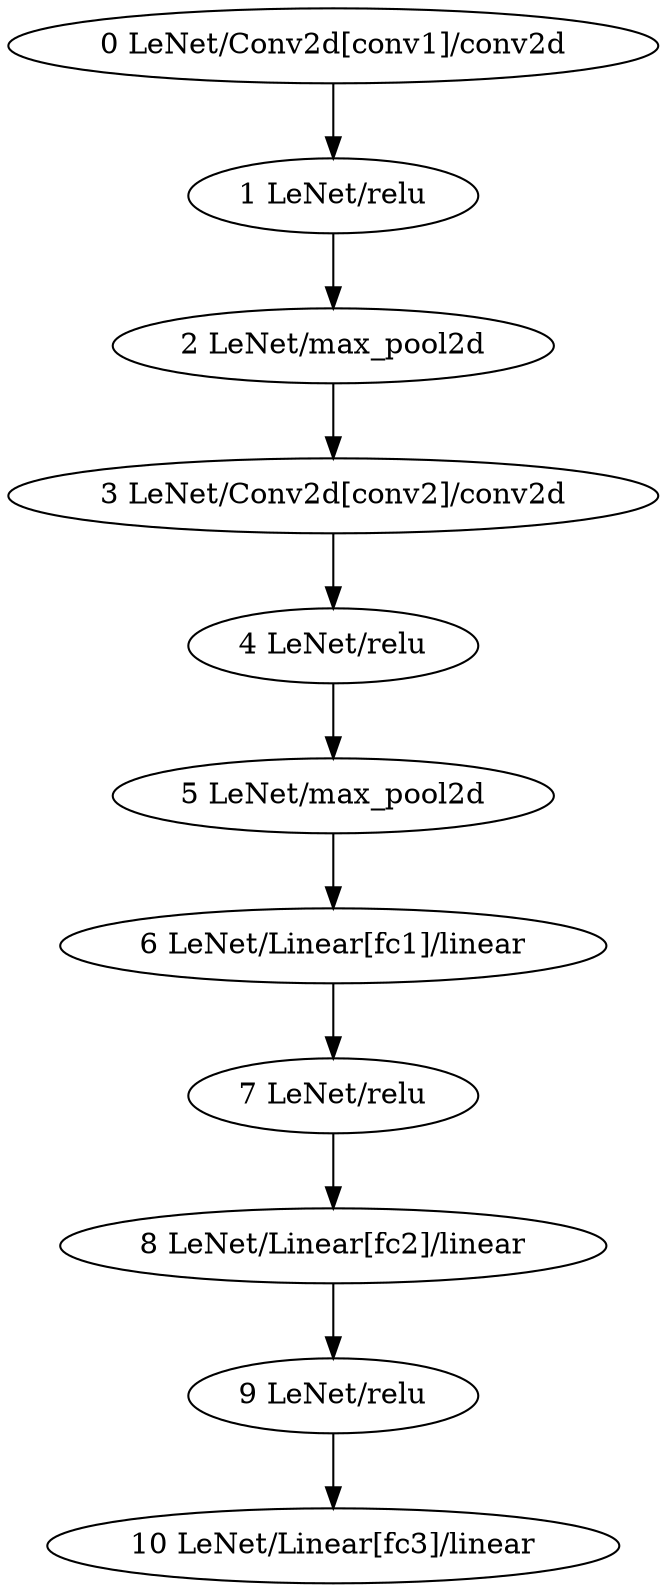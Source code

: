 strict digraph  {
"0 LeNet/Conv2d[conv1]/conv2d" [id=0, scope="LeNet/Conv2d[conv1]", type=conv2d];
"1 LeNet/relu" [id=1, scope=LeNet, type=relu];
"2 LeNet/max_pool2d" [id=2, scope=LeNet, type=max_pool2d];
"3 LeNet/Conv2d[conv2]/conv2d" [id=3, scope="LeNet/Conv2d[conv2]", type=conv2d];
"4 LeNet/relu" [id=4, scope=LeNet, type=relu];
"5 LeNet/max_pool2d" [id=5, scope=LeNet, type=max_pool2d];
"6 LeNet/Linear[fc1]/linear" [id=6, scope="LeNet/Linear[fc1]", type=linear];
"7 LeNet/relu" [id=7, scope=LeNet, type=relu];
"8 LeNet/Linear[fc2]/linear" [id=8, scope="LeNet/Linear[fc2]", type=linear];
"9 LeNet/relu" [id=9, scope=LeNet, type=relu];
"10 LeNet/Linear[fc3]/linear" [id=10, scope="LeNet/Linear[fc3]", type=linear];
"0 LeNet/Conv2d[conv1]/conv2d" -> "1 LeNet/relu";
"1 LeNet/relu" -> "2 LeNet/max_pool2d";
"2 LeNet/max_pool2d" -> "3 LeNet/Conv2d[conv2]/conv2d";
"3 LeNet/Conv2d[conv2]/conv2d" -> "4 LeNet/relu";
"4 LeNet/relu" -> "5 LeNet/max_pool2d";
"5 LeNet/max_pool2d" -> "6 LeNet/Linear[fc1]/linear";
"6 LeNet/Linear[fc1]/linear" -> "7 LeNet/relu";
"7 LeNet/relu" -> "8 LeNet/Linear[fc2]/linear";
"8 LeNet/Linear[fc2]/linear" -> "9 LeNet/relu";
"9 LeNet/relu" -> "10 LeNet/Linear[fc3]/linear";
}
